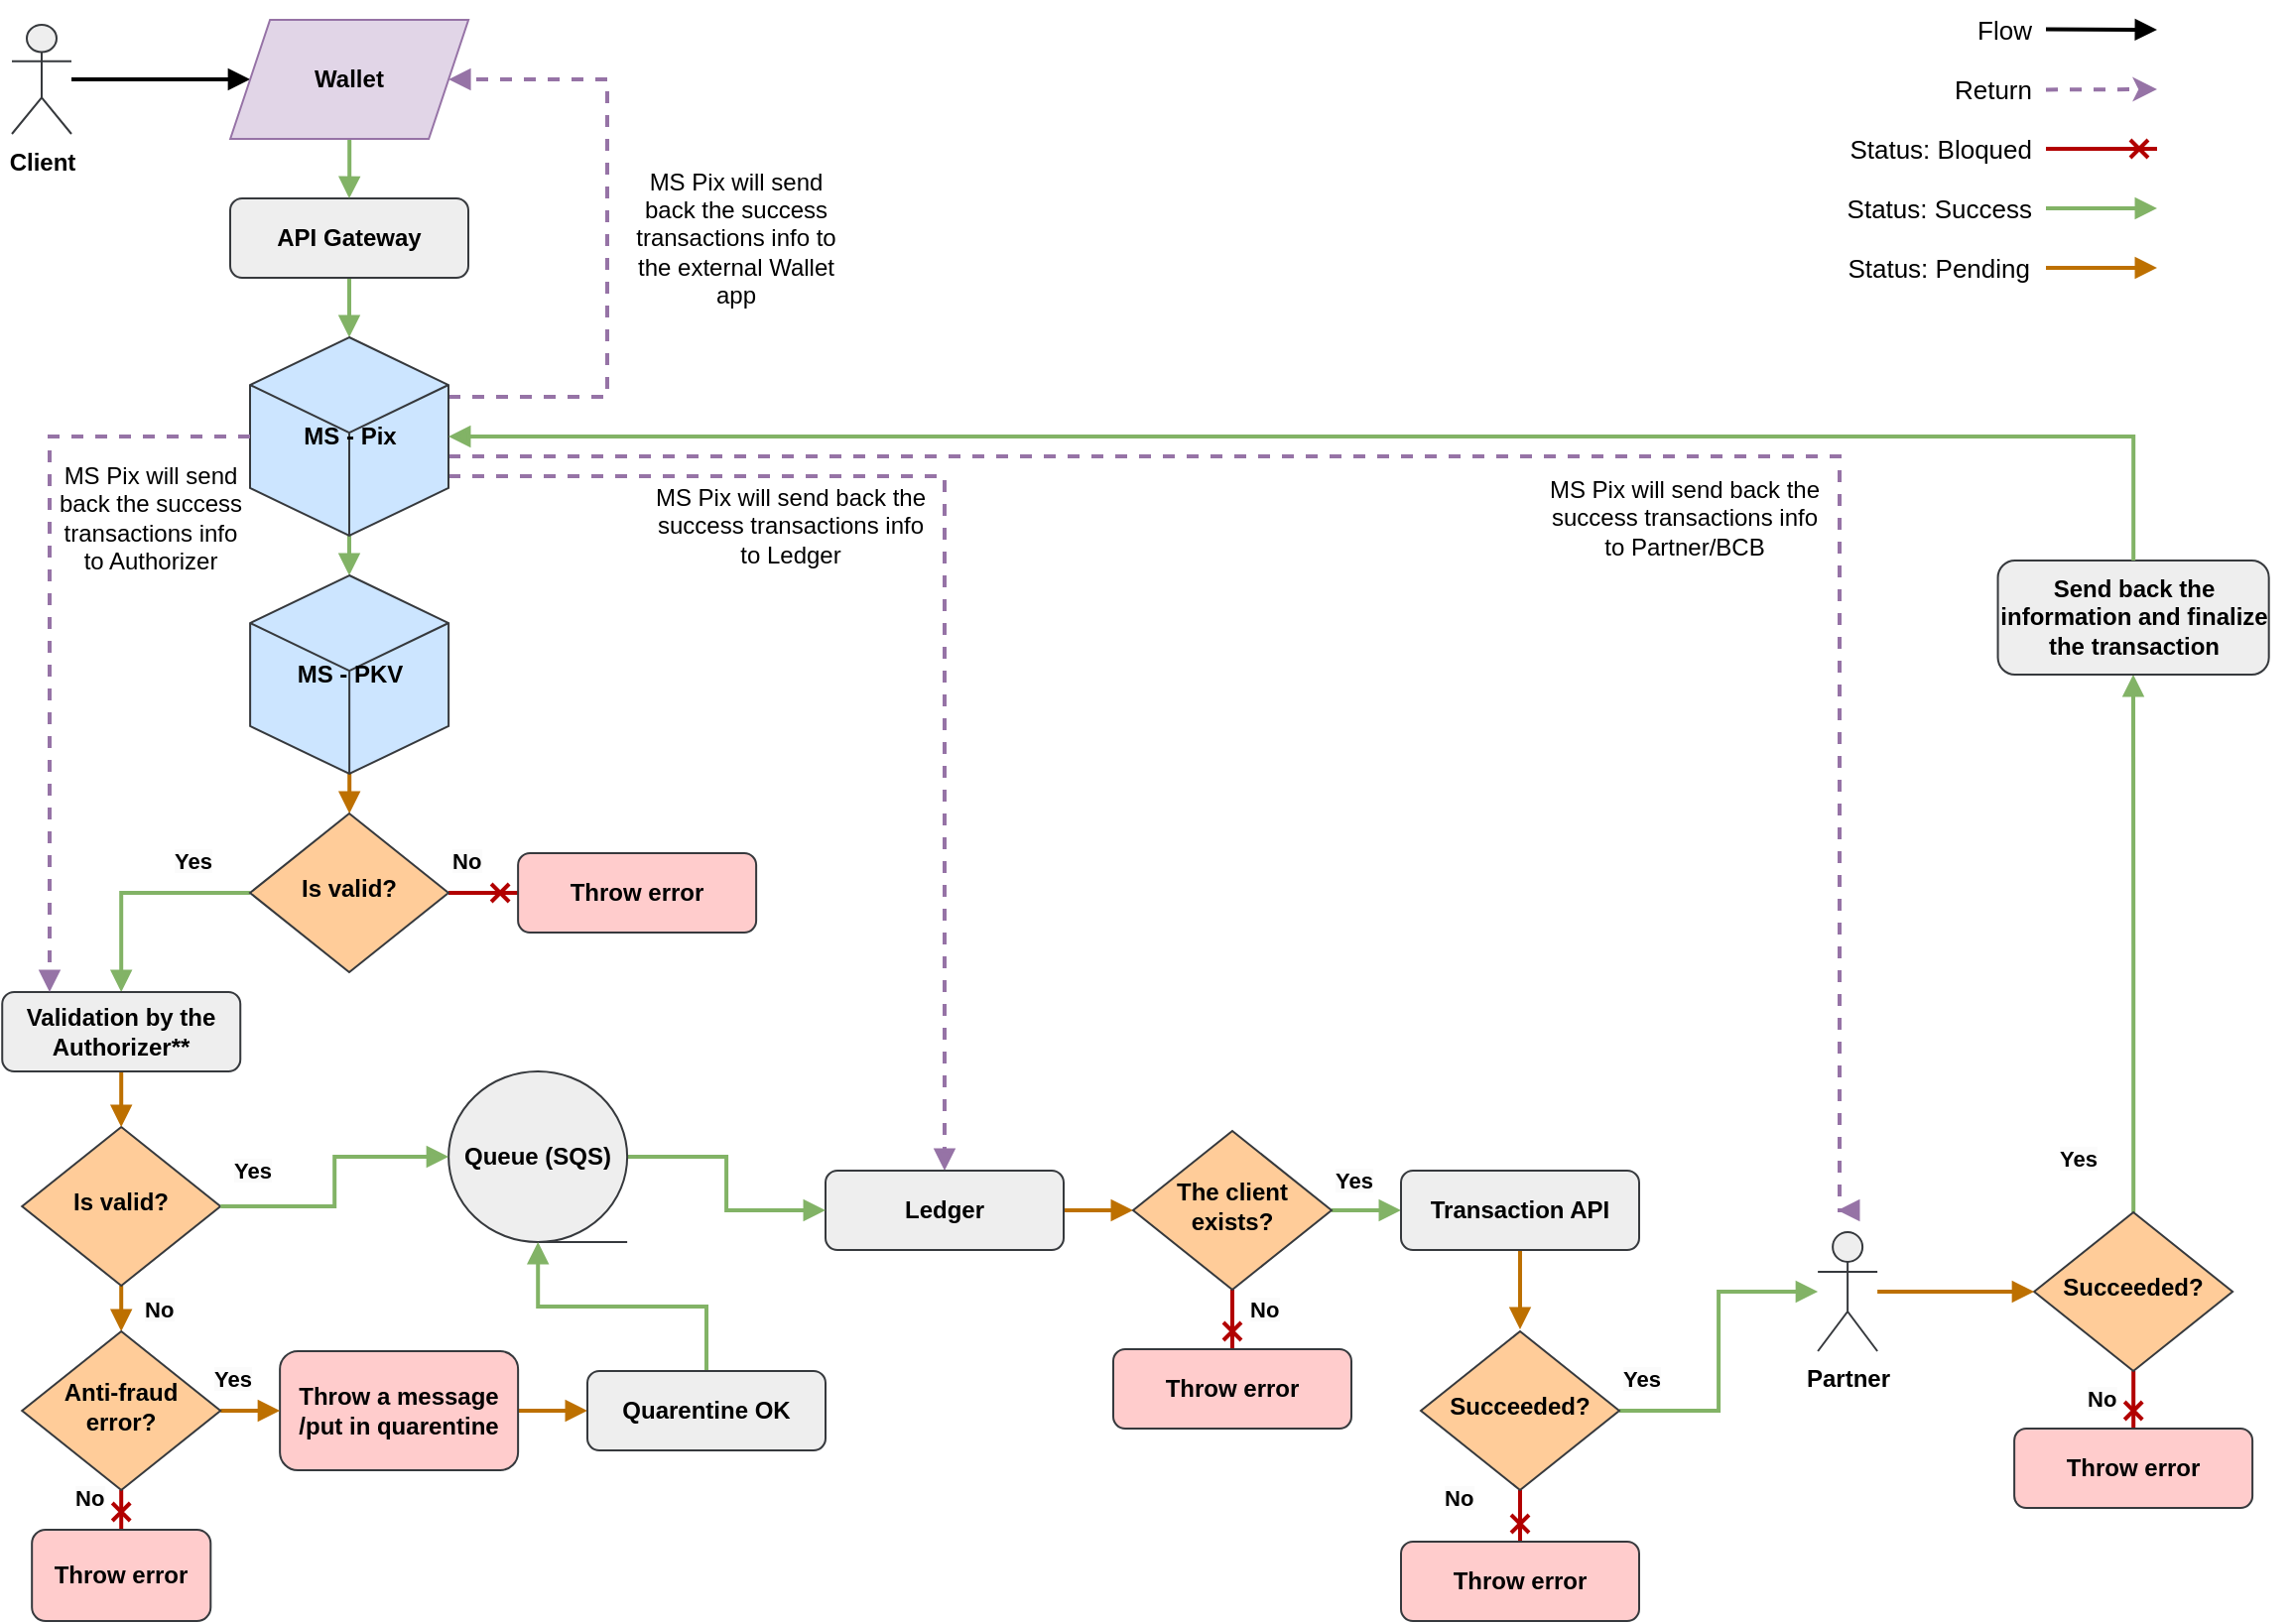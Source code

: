<mxfile version="24.8.4">
  <diagram name="Página-1" id="U-jmiU2zZvKzGz_igBES">
    <mxGraphModel dx="1426" dy="747" grid="1" gridSize="10" guides="1" tooltips="1" connect="1" arrows="1" fold="1" page="1" pageScale="1" pageWidth="1169" pageHeight="827" math="0" shadow="0">
      <root>
        <mxCell id="0" />
        <mxCell id="1" parent="0" />
        <mxCell id="159sy6OYTLF1z1aBQd9d-155" value="" style="edgeStyle=orthogonalEdgeStyle;rounded=0;orthogonalLoop=1;jettySize=auto;html=1;fillColor=#d5e8d4;strokeColor=#82b366;strokeWidth=2;endArrow=block;endFill=1;" edge="1" parent="1" source="159sy6OYTLF1z1aBQd9d-2" target="159sy6OYTLF1z1aBQd9d-57">
          <mxGeometry relative="1" as="geometry" />
        </mxCell>
        <mxCell id="159sy6OYTLF1z1aBQd9d-2" value="API Gateway" style="rounded=1;whiteSpace=wrap;html=1;fontSize=12;glass=0;strokeWidth=1;shadow=0;fillColor=#eeeeee;strokeColor=#36393d;fontStyle=1" vertex="1" parent="1">
          <mxGeometry x="130" y="110" width="120" height="40" as="geometry" />
        </mxCell>
        <mxCell id="159sy6OYTLF1z1aBQd9d-151" value="" style="edgeStyle=orthogonalEdgeStyle;rounded=0;orthogonalLoop=1;jettySize=auto;html=1;strokeWidth=2;endArrow=block;endFill=1;" edge="1" parent="1" source="159sy6OYTLF1z1aBQd9d-15" target="159sy6OYTLF1z1aBQd9d-77">
          <mxGeometry relative="1" as="geometry" />
        </mxCell>
        <mxCell id="159sy6OYTLF1z1aBQd9d-15" value="Client" style="shape=umlActor;verticalLabelPosition=bottom;verticalAlign=top;html=1;outlineConnect=0;fillColor=#eeeeee;strokeColor=#36393d;fontStyle=1" vertex="1" parent="1">
          <mxGeometry x="20.0" y="22.5" width="30" height="55" as="geometry" />
        </mxCell>
        <mxCell id="159sy6OYTLF1z1aBQd9d-47" style="edgeStyle=orthogonalEdgeStyle;rounded=0;orthogonalLoop=1;jettySize=auto;html=1;exitX=0.5;exitY=1;exitDx=0;exitDy=0;fontStyle=1" edge="1" parent="1">
          <mxGeometry relative="1" as="geometry">
            <mxPoint x="1159.91" y="47.75" as="sourcePoint" />
            <mxPoint x="1159.91" y="47.75" as="targetPoint" />
          </mxGeometry>
        </mxCell>
        <mxCell id="159sy6OYTLF1z1aBQd9d-83" value="" style="edgeStyle=orthogonalEdgeStyle;rounded=0;orthogonalLoop=1;jettySize=auto;html=1;fillColor=#d5e8d4;strokeColor=#82b366;strokeWidth=2;endArrow=block;endFill=1;" edge="1" parent="1" source="159sy6OYTLF1z1aBQd9d-57" target="159sy6OYTLF1z1aBQd9d-62">
          <mxGeometry relative="1" as="geometry" />
        </mxCell>
        <mxCell id="159sy6OYTLF1z1aBQd9d-163" style="edgeStyle=orthogonalEdgeStyle;rounded=0;orthogonalLoop=1;jettySize=auto;html=1;entryX=1;entryY=0.5;entryDx=0;entryDy=0;fillColor=#e1d5e7;strokeColor=#9673a6;strokeWidth=2;endArrow=block;endFill=1;dashed=1;" edge="1" parent="1" source="159sy6OYTLF1z1aBQd9d-57" target="159sy6OYTLF1z1aBQd9d-77">
          <mxGeometry relative="1" as="geometry">
            <Array as="points">
              <mxPoint x="320" y="210" />
              <mxPoint x="320" y="50" />
            </Array>
          </mxGeometry>
        </mxCell>
        <mxCell id="159sy6OYTLF1z1aBQd9d-165" style="edgeStyle=orthogonalEdgeStyle;rounded=0;orthogonalLoop=1;jettySize=auto;html=1;fillColor=#e1d5e7;strokeColor=#9673a6;strokeWidth=2;dashed=1;endArrow=block;endFill=1;" edge="1" parent="1" source="159sy6OYTLF1z1aBQd9d-57">
          <mxGeometry relative="1" as="geometry">
            <mxPoint x="940" y="620" as="targetPoint" />
            <Array as="points">
              <mxPoint x="941" y="240" />
            </Array>
          </mxGeometry>
        </mxCell>
        <mxCell id="159sy6OYTLF1z1aBQd9d-166" style="edgeStyle=orthogonalEdgeStyle;rounded=0;orthogonalLoop=1;jettySize=auto;html=1;entryX=0.5;entryY=0;entryDx=0;entryDy=0;fillColor=#e1d5e7;strokeColor=#9673a6;strokeWidth=2;endArrow=block;endFill=1;dashed=1;" edge="1" parent="1" source="159sy6OYTLF1z1aBQd9d-57" target="159sy6OYTLF1z1aBQd9d-94">
          <mxGeometry relative="1" as="geometry">
            <Array as="points">
              <mxPoint x="490" y="250" />
            </Array>
          </mxGeometry>
        </mxCell>
        <mxCell id="159sy6OYTLF1z1aBQd9d-57" value="MS - Pix" style="html=1;shape=mxgraph.basic.isocube;isoAngle=15;fillColor=#cce5ff;strokeColor=#36393d;fontStyle=1" vertex="1" parent="1">
          <mxGeometry x="140" y="180" width="100" height="100" as="geometry" />
        </mxCell>
        <mxCell id="159sy6OYTLF1z1aBQd9d-140" value="" style="edgeStyle=orthogonalEdgeStyle;rounded=0;orthogonalLoop=1;jettySize=auto;html=1;fillColor=#f0a30a;strokeColor=#BD7000;strokeWidth=2;endArrow=block;endFill=1;" edge="1" parent="1" source="159sy6OYTLF1z1aBQd9d-62" target="159sy6OYTLF1z1aBQd9d-86">
          <mxGeometry relative="1" as="geometry" />
        </mxCell>
        <mxCell id="159sy6OYTLF1z1aBQd9d-62" value="&lt;span style=&quot;text-wrap-mode: wrap;&quot;&gt;MS - PKV&lt;/span&gt;" style="html=1;shape=mxgraph.basic.isocube;isoAngle=15;fillColor=#cce5ff;strokeColor=#36393d;fontStyle=1" vertex="1" parent="1">
          <mxGeometry x="140.06" y="300" width="100" height="100" as="geometry" />
        </mxCell>
        <mxCell id="159sy6OYTLF1z1aBQd9d-67" value="" style="endArrow=block;html=1;rounded=0;strokeWidth=2;endFill=1;fontSize=13;align=right;fontStyle=0" edge="1" parent="1">
          <mxGeometry width="50" height="50" relative="1" as="geometry">
            <mxPoint x="1045" y="24.71" as="sourcePoint" />
            <mxPoint x="1101" y="25.0" as="targetPoint" />
          </mxGeometry>
        </mxCell>
        <mxCell id="159sy6OYTLF1z1aBQd9d-68" value="" style="endArrow=classic;html=1;rounded=0;fillColor=#e1d5e7;strokeColor=#9673a6;dashed=1;strokeWidth=2;fontSize=13;align=right;fontStyle=0" edge="1" parent="1">
          <mxGeometry width="50" height="50" relative="1" as="geometry">
            <mxPoint x="1045" y="55.21" as="sourcePoint" />
            <mxPoint x="1101" y="55.0" as="targetPoint" />
          </mxGeometry>
        </mxCell>
        <mxCell id="159sy6OYTLF1z1aBQd9d-69" value="Flow" style="text;html=1;align=right;verticalAlign=middle;whiteSpace=wrap;rounded=0;fontSize=13;fontStyle=0" vertex="1" parent="1">
          <mxGeometry x="980" y="10.0" width="60" height="30" as="geometry" />
        </mxCell>
        <mxCell id="159sy6OYTLF1z1aBQd9d-70" value="Return" style="text;html=1;align=right;verticalAlign=middle;whiteSpace=wrap;rounded=0;fontSize=13;fontStyle=0" vertex="1" parent="1">
          <mxGeometry x="980" y="40.0" width="60" height="30" as="geometry" />
        </mxCell>
        <mxCell id="159sy6OYTLF1z1aBQd9d-71" value="" style="edgeStyle=orthogonalEdgeStyle;rounded=0;orthogonalLoop=1;jettySize=auto;html=1;endArrow=cross;endFill=0;fillColor=#e51400;strokeColor=#B20000;strokeWidth=2;fontSize=13;align=right;fontStyle=0" edge="1" parent="1">
          <mxGeometry relative="1" as="geometry">
            <mxPoint x="1045" y="85.0" as="sourcePoint" />
            <mxPoint x="1101" y="85.0" as="targetPoint" />
          </mxGeometry>
        </mxCell>
        <mxCell id="159sy6OYTLF1z1aBQd9d-72" value="" style="edgeStyle=orthogonalEdgeStyle;rounded=0;orthogonalLoop=1;jettySize=auto;html=1;endArrow=block;endFill=1;fillColor=#d5e8d4;strokeColor=#82b366;strokeWidth=2;fontSize=13;align=right;fontStyle=0" edge="1" parent="1">
          <mxGeometry relative="1" as="geometry">
            <mxPoint x="1045" y="115.0" as="sourcePoint" />
            <mxPoint x="1101" y="115.0" as="targetPoint" />
          </mxGeometry>
        </mxCell>
        <mxCell id="159sy6OYTLF1z1aBQd9d-73" value="" style="edgeStyle=orthogonalEdgeStyle;rounded=0;orthogonalLoop=1;jettySize=auto;html=1;endArrow=block;endFill=1;fillColor=#f0a30a;strokeColor=#BD7000;strokeWidth=2;fontSize=13;align=right;fontStyle=0" edge="1" parent="1">
          <mxGeometry relative="1" as="geometry">
            <mxPoint x="1045" y="145.0" as="sourcePoint" />
            <mxPoint x="1101" y="145.0" as="targetPoint" />
          </mxGeometry>
        </mxCell>
        <mxCell id="159sy6OYTLF1z1aBQd9d-74" value="Status: Bloqued" style="text;html=1;align=right;verticalAlign=middle;whiteSpace=wrap;rounded=0;fontSize=13;fontStyle=0" vertex="1" parent="1">
          <mxGeometry x="936" y="70.0" width="104" height="30" as="geometry" />
        </mxCell>
        <mxCell id="159sy6OYTLF1z1aBQd9d-75" value="Status: Success" style="text;html=1;align=right;verticalAlign=middle;whiteSpace=wrap;rounded=0;fontSize=13;fontStyle=0" vertex="1" parent="1">
          <mxGeometry x="921" y="100.0" width="119" height="30" as="geometry" />
        </mxCell>
        <mxCell id="159sy6OYTLF1z1aBQd9d-76" value="Status: Pending" style="text;html=1;align=right;verticalAlign=middle;whiteSpace=wrap;rounded=0;fontSize=13;fontStyle=0" vertex="1" parent="1">
          <mxGeometry x="920" y="130.0" width="119" height="30" as="geometry" />
        </mxCell>
        <mxCell id="159sy6OYTLF1z1aBQd9d-154" style="edgeStyle=orthogonalEdgeStyle;rounded=0;orthogonalLoop=1;jettySize=auto;html=1;entryX=0.5;entryY=0;entryDx=0;entryDy=0;fillColor=#d5e8d4;strokeColor=#82b366;strokeWidth=2;endArrow=block;endFill=1;" edge="1" parent="1" source="159sy6OYTLF1z1aBQd9d-77" target="159sy6OYTLF1z1aBQd9d-2">
          <mxGeometry relative="1" as="geometry" />
        </mxCell>
        <mxCell id="159sy6OYTLF1z1aBQd9d-77" value="&lt;b&gt;Wallet&lt;/b&gt;" style="shape=parallelogram;perimeter=parallelogramPerimeter;whiteSpace=wrap;html=1;fixedSize=1;fillColor=#e1d5e7;strokeColor=#9673a6;" vertex="1" parent="1">
          <mxGeometry x="130.06" y="20" width="120" height="60" as="geometry" />
        </mxCell>
        <mxCell id="159sy6OYTLF1z1aBQd9d-84" value="" style="edgeStyle=orthogonalEdgeStyle;rounded=0;orthogonalLoop=1;jettySize=auto;html=1;fontStyle=1;fillColor=#e51400;strokeColor=#B20000;strokeWidth=2;endArrow=cross;endFill=0;" edge="1" parent="1" source="159sy6OYTLF1z1aBQd9d-86" target="159sy6OYTLF1z1aBQd9d-87">
          <mxGeometry relative="1" as="geometry" />
        </mxCell>
        <mxCell id="159sy6OYTLF1z1aBQd9d-85" value="" style="edgeStyle=orthogonalEdgeStyle;rounded=0;orthogonalLoop=1;jettySize=auto;html=1;fontStyle=1;fillColor=#d5e8d4;strokeColor=#82b366;strokeWidth=2;endArrow=block;endFill=1;" edge="1" parent="1" source="159sy6OYTLF1z1aBQd9d-86" target="159sy6OYTLF1z1aBQd9d-105">
          <mxGeometry relative="1" as="geometry" />
        </mxCell>
        <mxCell id="159sy6OYTLF1z1aBQd9d-86" value="Is valid?" style="rhombus;whiteSpace=wrap;html=1;shadow=0;fontFamily=Helvetica;fontSize=12;align=center;strokeWidth=1;spacing=6;spacingTop=-4;fillColor=#ffcc99;strokeColor=#36393d;fontStyle=1" vertex="1" parent="1">
          <mxGeometry x="140" y="420" width="100" height="80" as="geometry" />
        </mxCell>
        <mxCell id="159sy6OYTLF1z1aBQd9d-87" value="Throw error" style="rounded=1;whiteSpace=wrap;html=1;fontSize=12;glass=0;strokeWidth=1;shadow=0;fillColor=#ffcccc;strokeColor=#36393d;fontStyle=1" vertex="1" parent="1">
          <mxGeometry x="275.06" y="440" width="120" height="40" as="geometry" />
        </mxCell>
        <mxCell id="159sy6OYTLF1z1aBQd9d-88" value="" style="edgeStyle=orthogonalEdgeStyle;rounded=0;orthogonalLoop=1;jettySize=auto;html=1;fontStyle=1;fillColor=#f0a30a;strokeColor=#BD7000;strokeWidth=2;endArrow=block;endFill=1;" edge="1" parent="1" source="159sy6OYTLF1z1aBQd9d-90" target="159sy6OYTLF1z1aBQd9d-97">
          <mxGeometry relative="1" as="geometry" />
        </mxCell>
        <mxCell id="159sy6OYTLF1z1aBQd9d-90" value="Is valid?" style="rhombus;whiteSpace=wrap;html=1;shadow=0;fontFamily=Helvetica;fontSize=12;align=center;strokeWidth=1;spacing=6;spacingTop=-4;fillColor=#ffcc99;strokeColor=#36393d;fontStyle=1" vertex="1" parent="1">
          <mxGeometry x="25.12" y="578" width="100" height="80" as="geometry" />
        </mxCell>
        <mxCell id="159sy6OYTLF1z1aBQd9d-91" style="edgeStyle=orthogonalEdgeStyle;rounded=0;orthogonalLoop=1;jettySize=auto;html=1;fontStyle=1;fillColor=#f0a30a;strokeColor=#BD7000;strokeWidth=2;endArrow=block;endFill=1;" edge="1" parent="1" source="159sy6OYTLF1z1aBQd9d-92" target="159sy6OYTLF1z1aBQd9d-131">
          <mxGeometry relative="1" as="geometry" />
        </mxCell>
        <mxCell id="159sy6OYTLF1z1aBQd9d-92" value="Throw a message /put in quarentine" style="rounded=1;whiteSpace=wrap;html=1;fontSize=12;glass=0;strokeWidth=1;shadow=0;fillColor=#ffcccc;strokeColor=#36393d;fontStyle=1" vertex="1" parent="1">
          <mxGeometry x="155.06" y="691" width="120" height="60" as="geometry" />
        </mxCell>
        <mxCell id="159sy6OYTLF1z1aBQd9d-149" value="" style="edgeStyle=orthogonalEdgeStyle;rounded=0;orthogonalLoop=1;jettySize=auto;html=1;strokeWidth=2;endArrow=block;endFill=1;fillColor=#f0a30a;strokeColor=#BD7000;" edge="1" parent="1" source="159sy6OYTLF1z1aBQd9d-94" target="159sy6OYTLF1z1aBQd9d-108">
          <mxGeometry relative="1" as="geometry" />
        </mxCell>
        <mxCell id="159sy6OYTLF1z1aBQd9d-94" value="Ledger" style="rounded=1;whiteSpace=wrap;html=1;fontSize=12;glass=0;strokeWidth=1;shadow=0;fillColor=#eeeeee;strokeColor=#36393d;fontStyle=1" vertex="1" parent="1">
          <mxGeometry x="430" y="600" width="120" height="40" as="geometry" />
        </mxCell>
        <mxCell id="159sy6OYTLF1z1aBQd9d-95" value="" style="edgeStyle=orthogonalEdgeStyle;rounded=0;orthogonalLoop=1;jettySize=auto;html=1;fontStyle=1;fillColor=#f0a30a;strokeColor=#BD7000;strokeWidth=2;endArrow=block;endFill=1;" edge="1" parent="1" source="159sy6OYTLF1z1aBQd9d-97" target="159sy6OYTLF1z1aBQd9d-92">
          <mxGeometry relative="1" as="geometry" />
        </mxCell>
        <mxCell id="159sy6OYTLF1z1aBQd9d-96" value="" style="edgeStyle=orthogonalEdgeStyle;rounded=0;orthogonalLoop=1;jettySize=auto;html=1;fontStyle=1;strokeWidth=2;fillColor=#e51400;strokeColor=#B20000;endArrow=cross;endFill=0;" edge="1" parent="1" source="159sy6OYTLF1z1aBQd9d-97" target="159sy6OYTLF1z1aBQd9d-103">
          <mxGeometry relative="1" as="geometry" />
        </mxCell>
        <mxCell id="159sy6OYTLF1z1aBQd9d-97" value="Anti-fraud error?" style="rhombus;whiteSpace=wrap;html=1;shadow=0;fontFamily=Helvetica;fontSize=12;align=center;strokeWidth=1;spacing=6;spacingTop=-4;fillColor=#ffcc99;strokeColor=#36393d;fontStyle=1" vertex="1" parent="1">
          <mxGeometry x="25.12" y="681" width="100" height="80" as="geometry" />
        </mxCell>
        <mxCell id="159sy6OYTLF1z1aBQd9d-98" value="&lt;span style=&quot;color: rgb(0, 0, 0); font-family: Helvetica; font-size: 11px; font-style: normal; font-variant-ligatures: normal; font-variant-caps: normal; letter-spacing: normal; orphans: 2; text-align: center; text-indent: 0px; text-transform: none; widows: 2; word-spacing: 0px; -webkit-text-stroke-width: 0px; white-space: nowrap; background-color: rgb(251, 251, 251); text-decoration-thickness: initial; text-decoration-style: initial; text-decoration-color: initial; float: none; display: inline !important;&quot;&gt;Yes&lt;/span&gt;" style="text;whiteSpace=wrap;html=1;fontStyle=1" vertex="1" parent="1">
          <mxGeometry x="100.0" y="430" width="50" height="40" as="geometry" />
        </mxCell>
        <mxCell id="159sy6OYTLF1z1aBQd9d-99" value="&lt;span style=&quot;color: rgb(0, 0, 0); font-family: Helvetica; font-size: 11px; font-style: normal; font-variant-ligatures: normal; font-variant-caps: normal; letter-spacing: normal; orphans: 2; text-align: center; text-indent: 0px; text-transform: none; widows: 2; word-spacing: 0px; -webkit-text-stroke-width: 0px; white-space: nowrap; background-color: rgb(251, 251, 251); text-decoration-thickness: initial; text-decoration-style: initial; text-decoration-color: initial; float: none; display: inline !important;&quot;&gt;Yes&lt;/span&gt;" style="text;whiteSpace=wrap;html=1;fontStyle=1" vertex="1" parent="1">
          <mxGeometry x="130" y="586" width="50" height="40" as="geometry" />
        </mxCell>
        <mxCell id="159sy6OYTLF1z1aBQd9d-100" value="&lt;span style=&quot;color: rgb(0, 0, 0); font-family: Helvetica; font-size: 11px; font-style: normal; font-variant-ligatures: normal; font-variant-caps: normal; letter-spacing: normal; orphans: 2; text-align: center; text-indent: 0px; text-transform: none; widows: 2; word-spacing: 0px; -webkit-text-stroke-width: 0px; white-space: nowrap; background-color: rgb(251, 251, 251); text-decoration-thickness: initial; text-decoration-style: initial; text-decoration-color: initial; float: none; display: inline !important;&quot;&gt;Yes&lt;/span&gt;" style="text;whiteSpace=wrap;html=1;fontStyle=1" vertex="1" parent="1">
          <mxGeometry x="120" y="691" width="50" height="40" as="geometry" />
        </mxCell>
        <mxCell id="159sy6OYTLF1z1aBQd9d-101" value="&lt;span style=&quot;color: rgb(0, 0, 0); font-family: Helvetica; font-size: 11px; font-style: normal; font-variant-ligatures: normal; font-variant-caps: normal; letter-spacing: normal; orphans: 2; text-align: center; text-indent: 0px; text-transform: none; widows: 2; word-spacing: 0px; -webkit-text-stroke-width: 0px; white-space: nowrap; background-color: rgb(251, 251, 251); text-decoration-thickness: initial; text-decoration-style: initial; text-decoration-color: initial; float: none; display: inline !important;&quot;&gt;No&lt;/span&gt;" style="text;whiteSpace=wrap;html=1;fontStyle=1" vertex="1" parent="1">
          <mxGeometry x="50" y="751" width="50" height="40" as="geometry" />
        </mxCell>
        <mxCell id="159sy6OYTLF1z1aBQd9d-102" value="&lt;span style=&quot;color: rgb(0, 0, 0); font-family: Helvetica; font-size: 11px; font-style: normal; font-variant-ligatures: normal; font-variant-caps: normal; letter-spacing: normal; orphans: 2; text-align: center; text-indent: 0px; text-transform: none; widows: 2; word-spacing: 0px; -webkit-text-stroke-width: 0px; white-space: nowrap; background-color: rgb(251, 251, 251); text-decoration-thickness: initial; text-decoration-style: initial; text-decoration-color: initial; float: none; display: inline !important;&quot;&gt;No&lt;/span&gt;" style="text;whiteSpace=wrap;html=1;fontStyle=1" vertex="1" parent="1">
          <mxGeometry x="240" y="430" width="50" height="40" as="geometry" />
        </mxCell>
        <mxCell id="159sy6OYTLF1z1aBQd9d-103" value="Throw error" style="rounded=1;whiteSpace=wrap;html=1;fontSize=12;glass=0;strokeWidth=1;shadow=0;fillColor=#ffcccc;strokeColor=#36393d;fontStyle=1" vertex="1" parent="1">
          <mxGeometry x="30.09" y="781" width="90.06" height="46" as="geometry" />
        </mxCell>
        <mxCell id="159sy6OYTLF1z1aBQd9d-104" value="" style="edgeStyle=orthogonalEdgeStyle;rounded=0;orthogonalLoop=1;jettySize=auto;html=1;fontStyle=1;fillColor=#f0a30a;strokeColor=#BD7000;strokeWidth=2;endArrow=block;endFill=1;" edge="1" parent="1" source="159sy6OYTLF1z1aBQd9d-105" target="159sy6OYTLF1z1aBQd9d-90">
          <mxGeometry relative="1" as="geometry" />
        </mxCell>
        <mxCell id="159sy6OYTLF1z1aBQd9d-105" value="&lt;div&gt;Validation by the Authorizer**&lt;/div&gt;" style="rounded=1;whiteSpace=wrap;html=1;fontSize=12;glass=0;strokeWidth=1;shadow=0;fillColor=#eeeeee;strokeColor=#36393d;fontStyle=1" vertex="1" parent="1">
          <mxGeometry x="15.12" y="510" width="120" height="40" as="geometry" />
        </mxCell>
        <mxCell id="159sy6OYTLF1z1aBQd9d-106" value="" style="edgeStyle=orthogonalEdgeStyle;rounded=0;orthogonalLoop=1;jettySize=auto;html=1;fontStyle=1;fillColor=#d5e8d4;strokeColor=#82b366;strokeWidth=2;endArrow=block;endFill=1;" edge="1" parent="1" source="159sy6OYTLF1z1aBQd9d-108" target="159sy6OYTLF1z1aBQd9d-110">
          <mxGeometry relative="1" as="geometry" />
        </mxCell>
        <mxCell id="159sy6OYTLF1z1aBQd9d-107" value="" style="edgeStyle=orthogonalEdgeStyle;rounded=0;orthogonalLoop=1;jettySize=auto;html=1;fontStyle=1;fillColor=#e51400;strokeColor=#B20000;strokeWidth=2;endArrow=cross;endFill=0;" edge="1" parent="1" source="159sy6OYTLF1z1aBQd9d-108" target="159sy6OYTLF1z1aBQd9d-111">
          <mxGeometry relative="1" as="geometry" />
        </mxCell>
        <mxCell id="159sy6OYTLF1z1aBQd9d-108" value="The client exists?" style="rhombus;whiteSpace=wrap;html=1;shadow=0;fontFamily=Helvetica;fontSize=12;align=center;strokeWidth=1;spacing=6;spacingTop=-4;fillColor=#ffcc99;strokeColor=#36393d;fontStyle=1" vertex="1" parent="1">
          <mxGeometry x="585" y="580" width="100" height="80" as="geometry" />
        </mxCell>
        <mxCell id="159sy6OYTLF1z1aBQd9d-157" style="edgeStyle=orthogonalEdgeStyle;rounded=0;orthogonalLoop=1;jettySize=auto;html=1;strokeWidth=2;endArrow=block;endFill=1;fillColor=#f0a30a;strokeColor=#BD7000;" edge="1" parent="1" source="159sy6OYTLF1z1aBQd9d-110">
          <mxGeometry relative="1" as="geometry">
            <mxPoint x="780" y="680" as="targetPoint" />
          </mxGeometry>
        </mxCell>
        <mxCell id="159sy6OYTLF1z1aBQd9d-110" value="Transaction API" style="rounded=1;whiteSpace=wrap;html=1;fontSize=12;glass=0;strokeWidth=1;shadow=0;fillColor=#eeeeee;strokeColor=#36393d;fontStyle=1" vertex="1" parent="1">
          <mxGeometry x="720" y="600" width="120" height="40" as="geometry" />
        </mxCell>
        <mxCell id="159sy6OYTLF1z1aBQd9d-111" value="Throw error" style="rounded=1;whiteSpace=wrap;html=1;fontSize=12;glass=0;strokeWidth=1;shadow=0;fillColor=#ffcccc;strokeColor=#36393d;fontStyle=1" vertex="1" parent="1">
          <mxGeometry x="575" y="690" width="120" height="40" as="geometry" />
        </mxCell>
        <mxCell id="159sy6OYTLF1z1aBQd9d-112" value="&lt;span style=&quot;color: rgb(0, 0, 0); font-family: Helvetica; font-size: 11px; font-style: normal; font-variant-ligatures: normal; font-variant-caps: normal; letter-spacing: normal; orphans: 2; text-align: center; text-indent: 0px; text-transform: none; widows: 2; word-spacing: 0px; -webkit-text-stroke-width: 0px; white-space: nowrap; background-color: rgb(251, 251, 251); text-decoration-thickness: initial; text-decoration-style: initial; text-decoration-color: initial; float: none; display: inline !important;&quot;&gt;Yes&lt;/span&gt;" style="text;whiteSpace=wrap;html=1;fontStyle=1" vertex="1" parent="1">
          <mxGeometry x="685" y="591" width="50" height="40" as="geometry" />
        </mxCell>
        <mxCell id="159sy6OYTLF1z1aBQd9d-113" value="&lt;span style=&quot;color: rgb(0, 0, 0); font-family: Helvetica; font-size: 11px; font-style: normal; font-variant-ligatures: normal; font-variant-caps: normal; letter-spacing: normal; orphans: 2; text-align: center; text-indent: 0px; text-transform: none; widows: 2; word-spacing: 0px; -webkit-text-stroke-width: 0px; white-space: nowrap; background-color: rgb(251, 251, 251); text-decoration-thickness: initial; text-decoration-style: initial; text-decoration-color: initial; float: none; display: inline !important;&quot;&gt;No&lt;/span&gt;" style="text;whiteSpace=wrap;html=1;fontStyle=1" vertex="1" parent="1">
          <mxGeometry x="641.94" y="656" width="50" height="40" as="geometry" />
        </mxCell>
        <mxCell id="159sy6OYTLF1z1aBQd9d-114" value="" style="edgeStyle=orthogonalEdgeStyle;rounded=0;orthogonalLoop=1;jettySize=auto;html=1;fontStyle=1;fillColor=#e51400;strokeColor=#B20000;strokeWidth=2;endArrow=cross;endFill=0;" edge="1" parent="1" source="159sy6OYTLF1z1aBQd9d-116" target="159sy6OYTLF1z1aBQd9d-117">
          <mxGeometry relative="1" as="geometry" />
        </mxCell>
        <mxCell id="159sy6OYTLF1z1aBQd9d-115" value="" style="edgeStyle=orthogonalEdgeStyle;rounded=0;orthogonalLoop=1;jettySize=auto;html=1;fontStyle=1;fillColor=#d5e8d4;strokeColor=#82b366;strokeWidth=2;endArrow=block;endFill=1;" edge="1" parent="1" source="159sy6OYTLF1z1aBQd9d-116" target="159sy6OYTLF1z1aBQd9d-129">
          <mxGeometry relative="1" as="geometry" />
        </mxCell>
        <mxCell id="159sy6OYTLF1z1aBQd9d-116" value="Succeeded?" style="rhombus;whiteSpace=wrap;html=1;shadow=0;fontFamily=Helvetica;fontSize=12;align=center;strokeWidth=1;spacing=6;spacingTop=-4;fillColor=#ffcc99;strokeColor=#36393d;fontStyle=1" vertex="1" parent="1">
          <mxGeometry x="730" y="681" width="100" height="80" as="geometry" />
        </mxCell>
        <mxCell id="159sy6OYTLF1z1aBQd9d-117" value="Throw error" style="rounded=1;whiteSpace=wrap;html=1;fontSize=12;glass=0;strokeWidth=1;shadow=0;fillColor=#ffcccc;strokeColor=#36393d;fontStyle=1" vertex="1" parent="1">
          <mxGeometry x="720" y="787" width="120" height="40" as="geometry" />
        </mxCell>
        <mxCell id="159sy6OYTLF1z1aBQd9d-118" value="&lt;span style=&quot;color: rgb(0, 0, 0); font-family: Helvetica; font-size: 11px; font-style: normal; font-variant-ligatures: normal; font-variant-caps: normal; letter-spacing: normal; orphans: 2; text-align: center; text-indent: 0px; text-transform: none; widows: 2; word-spacing: 0px; -webkit-text-stroke-width: 0px; white-space: nowrap; background-color: rgb(251, 251, 251); text-decoration-thickness: initial; text-decoration-style: initial; text-decoration-color: initial; float: none; display: inline !important;&quot;&gt;No&lt;/span&gt;" style="text;whiteSpace=wrap;html=1;fontStyle=1" vertex="1" parent="1">
          <mxGeometry x="740" y="751" width="50" height="40" as="geometry" />
        </mxCell>
        <mxCell id="159sy6OYTLF1z1aBQd9d-119" value="&lt;span style=&quot;color: rgb(0, 0, 0); font-family: Helvetica; font-size: 11px; font-style: normal; font-variant-ligatures: normal; font-variant-caps: normal; letter-spacing: normal; orphans: 2; text-align: center; text-indent: 0px; text-transform: none; widows: 2; word-spacing: 0px; -webkit-text-stroke-width: 0px; white-space: nowrap; background-color: rgb(251, 251, 251); text-decoration-thickness: initial; text-decoration-style: initial; text-decoration-color: initial; float: none; display: inline !important;&quot;&gt;Yes&lt;/span&gt;" style="text;whiteSpace=wrap;html=1;fontStyle=1" vertex="1" parent="1">
          <mxGeometry x="830" y="691" width="50" height="40" as="geometry" />
        </mxCell>
        <mxCell id="159sy6OYTLF1z1aBQd9d-120" value="" style="edgeStyle=orthogonalEdgeStyle;rounded=0;orthogonalLoop=1;jettySize=auto;html=1;fontStyle=1;fillColor=#e51400;strokeColor=#B20000;strokeWidth=2;endArrow=cross;endFill=0;" edge="1" parent="1" source="159sy6OYTLF1z1aBQd9d-122" target="159sy6OYTLF1z1aBQd9d-124">
          <mxGeometry relative="1" as="geometry" />
        </mxCell>
        <mxCell id="159sy6OYTLF1z1aBQd9d-121" style="edgeStyle=orthogonalEdgeStyle;rounded=0;orthogonalLoop=1;jettySize=auto;html=1;entryX=0.5;entryY=1;entryDx=0;entryDy=0;fontStyle=1;fillColor=#d5e8d4;strokeColor=#82b366;strokeWidth=2;endArrow=block;endFill=1;" edge="1" parent="1" source="159sy6OYTLF1z1aBQd9d-122">
          <mxGeometry relative="1" as="geometry">
            <mxPoint x="1089" y="350" as="targetPoint" />
          </mxGeometry>
        </mxCell>
        <mxCell id="159sy6OYTLF1z1aBQd9d-122" value="Succeeded?" style="rhombus;whiteSpace=wrap;html=1;shadow=0;fontFamily=Helvetica;fontSize=12;align=center;strokeWidth=1;spacing=6;spacingTop=-4;fillColor=#ffcc99;strokeColor=#36393d;fontStyle=1" vertex="1" parent="1">
          <mxGeometry x="1039.06" y="621" width="100" height="80" as="geometry" />
        </mxCell>
        <mxCell id="159sy6OYTLF1z1aBQd9d-123" value="&lt;span style=&quot;color: rgb(0, 0, 0); font-family: Helvetica; font-size: 11px; font-style: normal; font-variant-ligatures: normal; font-variant-caps: normal; letter-spacing: normal; orphans: 2; text-align: center; text-indent: 0px; text-transform: none; widows: 2; word-spacing: 0px; -webkit-text-stroke-width: 0px; white-space: nowrap; background-color: rgb(251, 251, 251); text-decoration-thickness: initial; text-decoration-style: initial; text-decoration-color: initial; float: none; display: inline !important;&quot;&gt;Yes&lt;/span&gt;" style="text;whiteSpace=wrap;html=1;fontStyle=1" vertex="1" parent="1">
          <mxGeometry x="1050" y="580" width="50" height="40" as="geometry" />
        </mxCell>
        <mxCell id="159sy6OYTLF1z1aBQd9d-124" value="Throw error" style="rounded=1;whiteSpace=wrap;html=1;fontSize=12;glass=0;strokeWidth=1;shadow=0;fillColor=#ffcccc;strokeColor=#36393d;fontStyle=1" vertex="1" parent="1">
          <mxGeometry x="1029.06" y="730" width="120" height="40" as="geometry" />
        </mxCell>
        <mxCell id="159sy6OYTLF1z1aBQd9d-125" value="&lt;span style=&quot;color: rgb(0, 0, 0); font-family: Helvetica; font-size: 11px; font-style: normal; font-variant-ligatures: normal; font-variant-caps: normal; letter-spacing: normal; orphans: 2; text-align: center; text-indent: 0px; text-transform: none; widows: 2; word-spacing: 0px; -webkit-text-stroke-width: 0px; white-space: nowrap; background-color: rgb(251, 251, 251); text-decoration-thickness: initial; text-decoration-style: initial; text-decoration-color: initial; float: none; display: inline !important;&quot;&gt;No&lt;/span&gt;" style="text;whiteSpace=wrap;html=1;fontStyle=1" vertex="1" parent="1">
          <mxGeometry x="1064.06" y="701" width="50" height="40" as="geometry" />
        </mxCell>
        <mxCell id="159sy6OYTLF1z1aBQd9d-126" style="edgeStyle=orthogonalEdgeStyle;rounded=0;orthogonalLoop=1;jettySize=auto;html=1;entryX=0;entryY=0.5;entryDx=0;entryDy=0;fillColor=#d5e8d4;strokeColor=#82b366;strokeWidth=2;endArrow=block;endFill=1;" edge="1" parent="1" source="159sy6OYTLF1z1aBQd9d-127" target="159sy6OYTLF1z1aBQd9d-94">
          <mxGeometry relative="1" as="geometry" />
        </mxCell>
        <mxCell id="159sy6OYTLF1z1aBQd9d-127" value="Queue (SQS)" style="strokeWidth=1;html=1;shape=mxgraph.flowchart.sequential_data;whiteSpace=wrap;fillColor=#eeeeee;strokeColor=#36393d;fontStyle=1" vertex="1" parent="1">
          <mxGeometry x="240.06" y="550" width="90" height="86" as="geometry" />
        </mxCell>
        <mxCell id="159sy6OYTLF1z1aBQd9d-128" value="" style="edgeStyle=orthogonalEdgeStyle;rounded=0;orthogonalLoop=1;jettySize=auto;html=1;fontStyle=1;fillColor=#f0a30a;strokeColor=#BD7000;strokeWidth=2;endArrow=block;endFill=1;" edge="1" parent="1" source="159sy6OYTLF1z1aBQd9d-129" target="159sy6OYTLF1z1aBQd9d-122">
          <mxGeometry relative="1" as="geometry" />
        </mxCell>
        <mxCell id="159sy6OYTLF1z1aBQd9d-129" value="Partner" style="shape=umlActor;verticalLabelPosition=bottom;verticalAlign=top;html=1;outlineConnect=0;fillColor=#eeeeee;strokeColor=#36393d;fontStyle=1" vertex="1" parent="1">
          <mxGeometry x="930.06" y="631" width="30" height="60" as="geometry" />
        </mxCell>
        <mxCell id="159sy6OYTLF1z1aBQd9d-148" value="" style="edgeStyle=orthogonalEdgeStyle;rounded=0;orthogonalLoop=1;jettySize=auto;html=1;fillColor=#d5e8d4;strokeColor=#82b366;strokeWidth=2;endArrow=block;endFill=1;" edge="1" parent="1" source="159sy6OYTLF1z1aBQd9d-131" target="159sy6OYTLF1z1aBQd9d-127">
          <mxGeometry relative="1" as="geometry" />
        </mxCell>
        <mxCell id="159sy6OYTLF1z1aBQd9d-131" value="Quarentine OK" style="rounded=1;whiteSpace=wrap;html=1;fontSize=12;glass=0;strokeWidth=1;shadow=0;fillColor=#eeeeee;strokeColor=#36393d;fontStyle=1" vertex="1" parent="1">
          <mxGeometry x="310" y="701" width="120" height="40" as="geometry" />
        </mxCell>
        <mxCell id="159sy6OYTLF1z1aBQd9d-132" value="&lt;span style=&quot;color: rgb(0, 0, 0); font-family: Helvetica; font-size: 11px; font-style: normal; font-variant-ligatures: normal; font-variant-caps: normal; letter-spacing: normal; orphans: 2; text-align: center; text-indent: 0px; text-transform: none; widows: 2; word-spacing: 0px; -webkit-text-stroke-width: 0px; white-space: nowrap; background-color: rgb(251, 251, 251); text-decoration-thickness: initial; text-decoration-style: initial; text-decoration-color: initial; float: none; display: inline !important;&quot;&gt;No&lt;/span&gt;" style="text;whiteSpace=wrap;html=1;fontStyle=1" vertex="1" parent="1">
          <mxGeometry x="85.12" y="656" width="50" height="40" as="geometry" />
        </mxCell>
        <mxCell id="159sy6OYTLF1z1aBQd9d-147" style="edgeStyle=orthogonalEdgeStyle;rounded=0;orthogonalLoop=1;jettySize=auto;html=1;entryX=0;entryY=0.5;entryDx=0;entryDy=0;entryPerimeter=0;fillColor=#d5e8d4;strokeColor=#82b366;strokeWidth=2;endArrow=block;endFill=1;" edge="1" parent="1" source="159sy6OYTLF1z1aBQd9d-90" target="159sy6OYTLF1z1aBQd9d-127">
          <mxGeometry relative="1" as="geometry" />
        </mxCell>
        <mxCell id="159sy6OYTLF1z1aBQd9d-158" value="Send back the information and finalize the transaction" style="rounded=1;whiteSpace=wrap;html=1;fontSize=12;glass=0;strokeWidth=1;shadow=0;fillColor=#eeeeee;strokeColor=#36393d;fontStyle=1" vertex="1" parent="1">
          <mxGeometry x="1020.78" y="292.5" width="136.56" height="57.5" as="geometry" />
        </mxCell>
        <mxCell id="159sy6OYTLF1z1aBQd9d-160" style="edgeStyle=orthogonalEdgeStyle;rounded=0;orthogonalLoop=1;jettySize=auto;html=1;entryX=0.199;entryY=0;entryDx=0;entryDy=0;entryPerimeter=0;fillColor=#e1d5e7;strokeColor=#9673a6;strokeWidth=2;endArrow=block;endFill=1;dashed=1;" edge="1" parent="1" source="159sy6OYTLF1z1aBQd9d-57" target="159sy6OYTLF1z1aBQd9d-105">
          <mxGeometry relative="1" as="geometry" />
        </mxCell>
        <mxCell id="159sy6OYTLF1z1aBQd9d-161" value="MS Pix will send back the success transactions info to Authorizer" style="text;html=1;align=center;verticalAlign=middle;whiteSpace=wrap;rounded=0;fontStyle=0" vertex="1" parent="1">
          <mxGeometry x="40" y="230" width="100" height="81.25" as="geometry" />
        </mxCell>
        <mxCell id="159sy6OYTLF1z1aBQd9d-162" style="edgeStyle=orthogonalEdgeStyle;rounded=0;orthogonalLoop=1;jettySize=auto;html=1;entryX=1;entryY=0.5;entryDx=0;entryDy=0;entryPerimeter=0;fillColor=#d5e8d4;strokeColor=#82b366;strokeWidth=2;endArrow=block;endFill=1;" edge="1" parent="1" source="159sy6OYTLF1z1aBQd9d-158" target="159sy6OYTLF1z1aBQd9d-57">
          <mxGeometry relative="1" as="geometry">
            <Array as="points">
              <mxPoint x="1089" y="230" />
            </Array>
          </mxGeometry>
        </mxCell>
        <mxCell id="159sy6OYTLF1z1aBQd9d-164" value="MS Pix will send back the success transactions info to the external Wallet app" style="text;html=1;align=center;verticalAlign=middle;whiteSpace=wrap;rounded=0;fontStyle=0" vertex="1" parent="1">
          <mxGeometry x="330" y="89.38" width="110" height="81.25" as="geometry" />
        </mxCell>
        <mxCell id="159sy6OYTLF1z1aBQd9d-167" value="MS Pix will send back the success transactions info to Partner/BCB" style="text;html=1;align=center;verticalAlign=middle;whiteSpace=wrap;rounded=0;fontStyle=0" vertex="1" parent="1">
          <mxGeometry x="790" y="242.5" width="146" height="57.5" as="geometry" />
        </mxCell>
        <mxCell id="159sy6OYTLF1z1aBQd9d-168" value="MS Pix will send back the success transactions info to Ledger" style="text;html=1;align=center;verticalAlign=middle;whiteSpace=wrap;rounded=0;fontStyle=0" vertex="1" parent="1">
          <mxGeometry x="340" y="250" width="144.94" height="50" as="geometry" />
        </mxCell>
      </root>
    </mxGraphModel>
  </diagram>
</mxfile>
